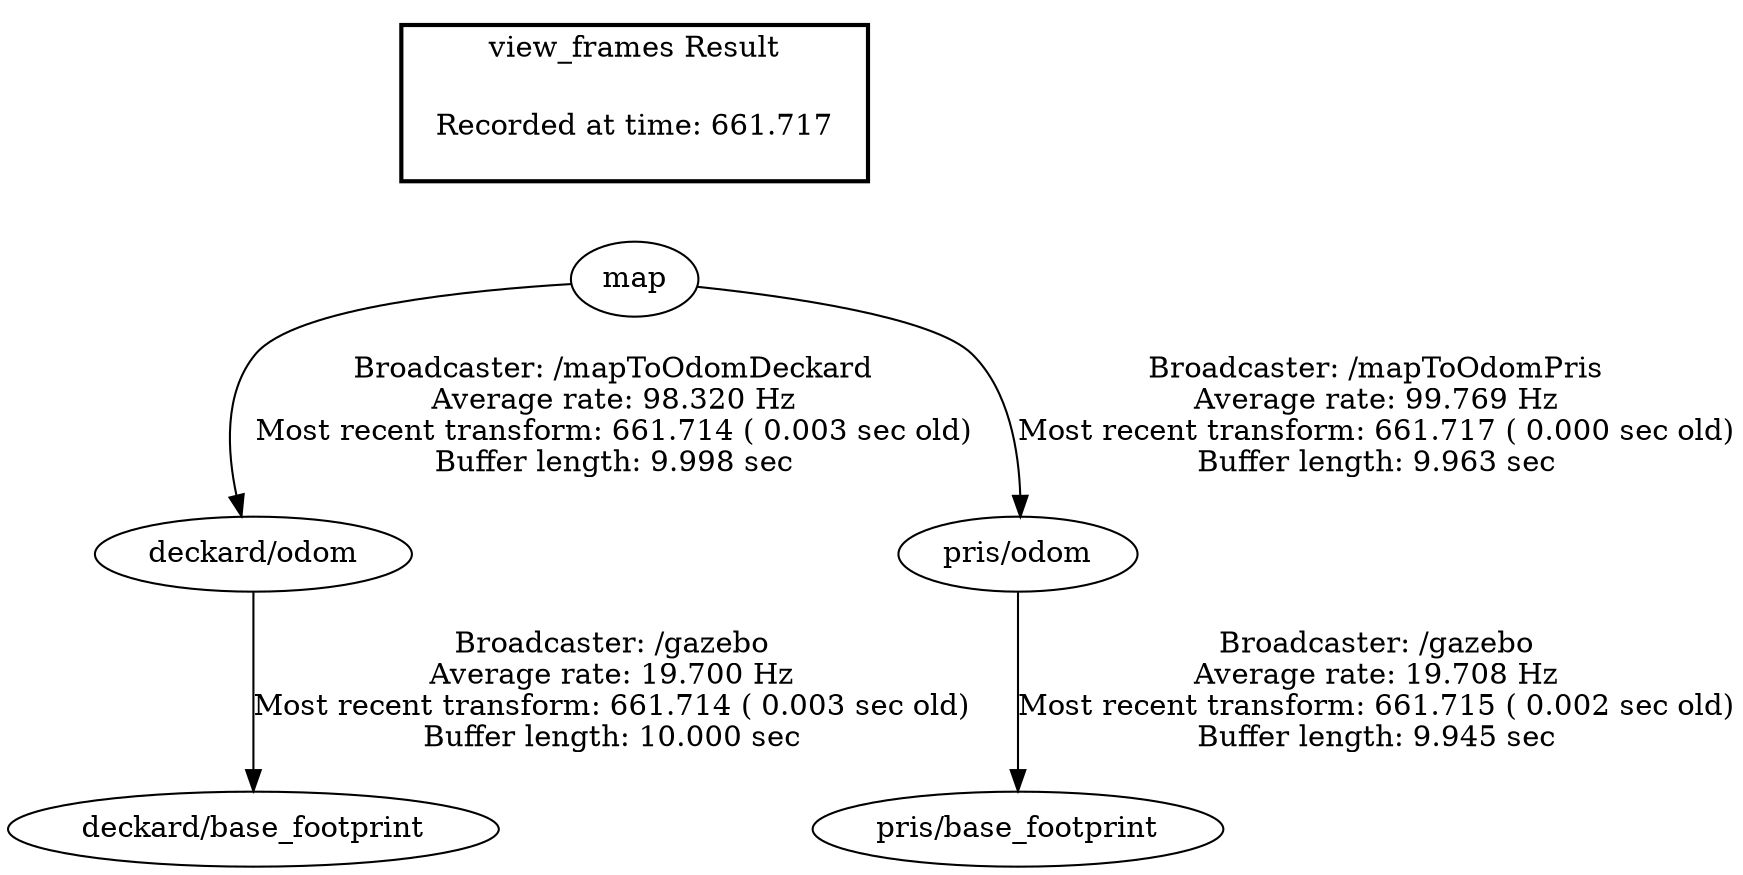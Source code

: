digraph G {
"map" -> "deckard/odom"[label="Broadcaster: /mapToOdomDeckard\nAverage rate: 98.320 Hz\nMost recent transform: 661.714 ( 0.003 sec old)\nBuffer length: 9.998 sec\n"];
"map" -> "pris/odom"[label="Broadcaster: /mapToOdomPris\nAverage rate: 99.769 Hz\nMost recent transform: 661.717 ( 0.000 sec old)\nBuffer length: 9.963 sec\n"];
"deckard/odom" -> "deckard/base_footprint"[label="Broadcaster: /gazebo\nAverage rate: 19.700 Hz\nMost recent transform: 661.714 ( 0.003 sec old)\nBuffer length: 10.000 sec\n"];
"pris/odom" -> "pris/base_footprint"[label="Broadcaster: /gazebo\nAverage rate: 19.708 Hz\nMost recent transform: 661.715 ( 0.002 sec old)\nBuffer length: 9.945 sec\n"];
edge [style=invis];
 subgraph cluster_legend { style=bold; color=black; label ="view_frames Result";
"Recorded at time: 661.717"[ shape=plaintext ] ;
 }->"map";
}